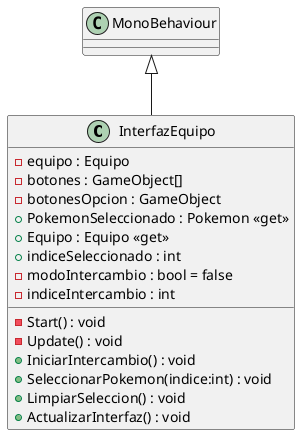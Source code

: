 @startuml
class InterfazEquipo {
    - equipo : Equipo
    - botones : GameObject[]
    - botonesOpcion : GameObject
    + PokemonSeleccionado : Pokemon <<get>>
    + Equipo : Equipo <<get>>
    + indiceSeleccionado : int
    - modoIntercambio : bool = false
    - indiceIntercambio : int
    - Start() : void
    - Update() : void
    + IniciarIntercambio() : void
    + SeleccionarPokemon(indice:int) : void
    + LimpiarSeleccion() : void
    + ActualizarInterfaz() : void
}
MonoBehaviour <|-- InterfazEquipo
@enduml
